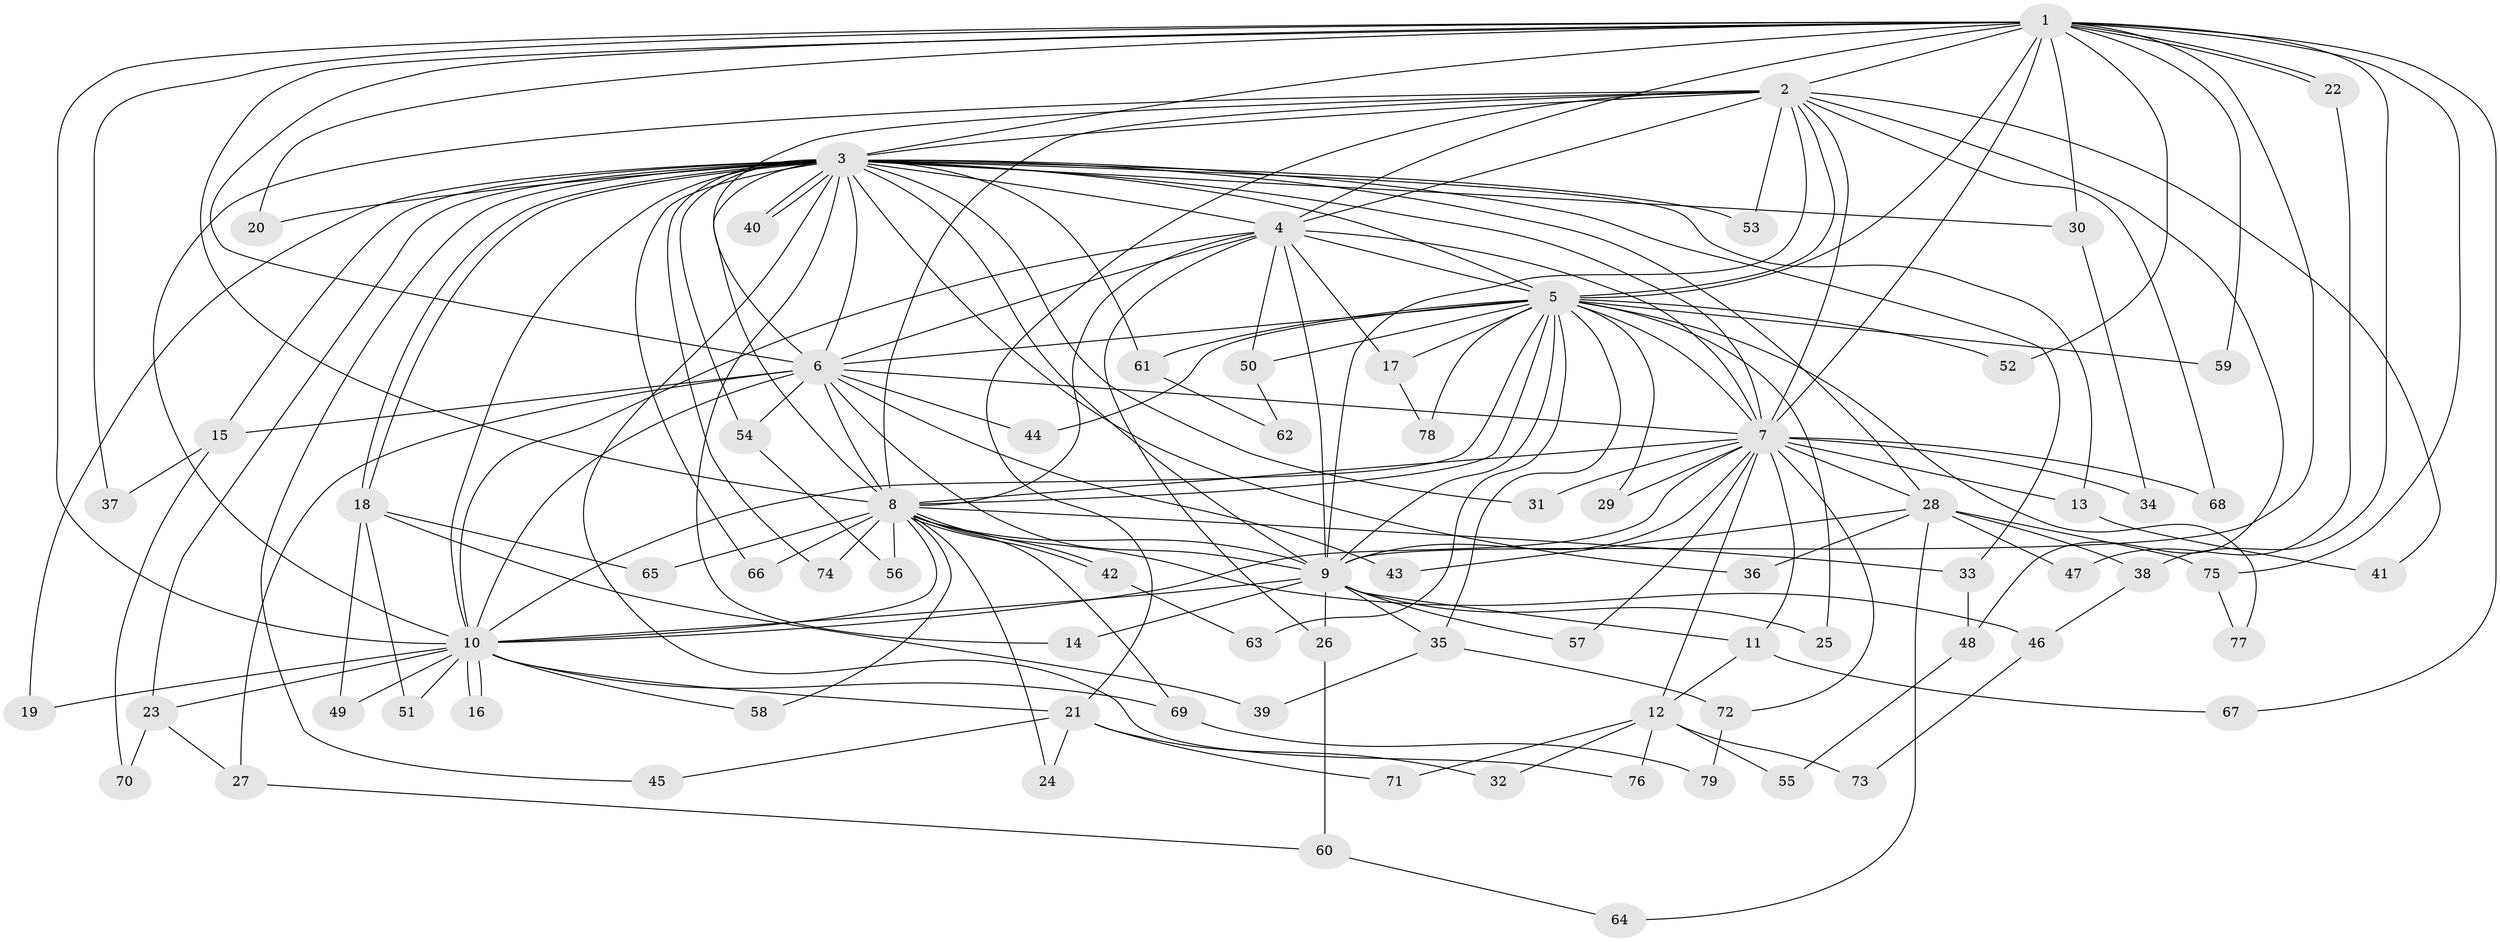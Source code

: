 // coarse degree distribution, {13: 0.017857142857142856, 25: 0.017857142857142856, 2: 0.4107142857142857, 16: 0.05357142857142857, 4: 0.07142857142857142, 17: 0.017857142857142856, 3: 0.25, 6: 0.017857142857142856, 1: 0.03571428571428571, 8: 0.017857142857142856, 12: 0.03571428571428571, 5: 0.017857142857142856, 15: 0.017857142857142856, 7: 0.017857142857142856}
// Generated by graph-tools (version 1.1) at 2025/36/03/04/25 23:36:35]
// undirected, 79 vertices, 183 edges
graph export_dot {
  node [color=gray90,style=filled];
  1;
  2;
  3;
  4;
  5;
  6;
  7;
  8;
  9;
  10;
  11;
  12;
  13;
  14;
  15;
  16;
  17;
  18;
  19;
  20;
  21;
  22;
  23;
  24;
  25;
  26;
  27;
  28;
  29;
  30;
  31;
  32;
  33;
  34;
  35;
  36;
  37;
  38;
  39;
  40;
  41;
  42;
  43;
  44;
  45;
  46;
  47;
  48;
  49;
  50;
  51;
  52;
  53;
  54;
  55;
  56;
  57;
  58;
  59;
  60;
  61;
  62;
  63;
  64;
  65;
  66;
  67;
  68;
  69;
  70;
  71;
  72;
  73;
  74;
  75;
  76;
  77;
  78;
  79;
  1 -- 2;
  1 -- 3;
  1 -- 4;
  1 -- 5;
  1 -- 6;
  1 -- 7;
  1 -- 8;
  1 -- 9;
  1 -- 10;
  1 -- 20;
  1 -- 22;
  1 -- 22;
  1 -- 30;
  1 -- 37;
  1 -- 38;
  1 -- 52;
  1 -- 59;
  1 -- 67;
  1 -- 75;
  2 -- 3;
  2 -- 4;
  2 -- 5;
  2 -- 6;
  2 -- 7;
  2 -- 8;
  2 -- 9;
  2 -- 10;
  2 -- 21;
  2 -- 41;
  2 -- 48;
  2 -- 53;
  2 -- 68;
  3 -- 4;
  3 -- 5;
  3 -- 6;
  3 -- 7;
  3 -- 8;
  3 -- 9;
  3 -- 10;
  3 -- 13;
  3 -- 14;
  3 -- 15;
  3 -- 18;
  3 -- 18;
  3 -- 19;
  3 -- 20;
  3 -- 23;
  3 -- 28;
  3 -- 30;
  3 -- 31;
  3 -- 33;
  3 -- 36;
  3 -- 40;
  3 -- 40;
  3 -- 45;
  3 -- 53;
  3 -- 54;
  3 -- 61;
  3 -- 66;
  3 -- 74;
  3 -- 76;
  4 -- 5;
  4 -- 6;
  4 -- 7;
  4 -- 8;
  4 -- 9;
  4 -- 10;
  4 -- 17;
  4 -- 26;
  4 -- 50;
  5 -- 6;
  5 -- 7;
  5 -- 8;
  5 -- 9;
  5 -- 10;
  5 -- 17;
  5 -- 25;
  5 -- 29;
  5 -- 35;
  5 -- 44;
  5 -- 50;
  5 -- 52;
  5 -- 59;
  5 -- 61;
  5 -- 63;
  5 -- 77;
  5 -- 78;
  6 -- 7;
  6 -- 8;
  6 -- 9;
  6 -- 10;
  6 -- 15;
  6 -- 27;
  6 -- 43;
  6 -- 44;
  6 -- 54;
  7 -- 8;
  7 -- 9;
  7 -- 10;
  7 -- 11;
  7 -- 12;
  7 -- 13;
  7 -- 28;
  7 -- 29;
  7 -- 31;
  7 -- 34;
  7 -- 57;
  7 -- 68;
  7 -- 72;
  8 -- 9;
  8 -- 10;
  8 -- 24;
  8 -- 33;
  8 -- 42;
  8 -- 42;
  8 -- 46;
  8 -- 56;
  8 -- 58;
  8 -- 65;
  8 -- 66;
  8 -- 69;
  8 -- 74;
  9 -- 10;
  9 -- 11;
  9 -- 14;
  9 -- 25;
  9 -- 26;
  9 -- 35;
  9 -- 57;
  10 -- 16;
  10 -- 16;
  10 -- 19;
  10 -- 21;
  10 -- 23;
  10 -- 49;
  10 -- 51;
  10 -- 58;
  10 -- 69;
  11 -- 12;
  11 -- 67;
  12 -- 32;
  12 -- 55;
  12 -- 71;
  12 -- 73;
  12 -- 76;
  13 -- 41;
  15 -- 37;
  15 -- 70;
  17 -- 78;
  18 -- 39;
  18 -- 49;
  18 -- 51;
  18 -- 65;
  21 -- 24;
  21 -- 32;
  21 -- 45;
  21 -- 71;
  22 -- 47;
  23 -- 27;
  23 -- 70;
  26 -- 60;
  27 -- 60;
  28 -- 36;
  28 -- 38;
  28 -- 43;
  28 -- 47;
  28 -- 64;
  28 -- 75;
  30 -- 34;
  33 -- 48;
  35 -- 39;
  35 -- 72;
  38 -- 46;
  42 -- 63;
  46 -- 73;
  48 -- 55;
  50 -- 62;
  54 -- 56;
  60 -- 64;
  61 -- 62;
  69 -- 79;
  72 -- 79;
  75 -- 77;
}
